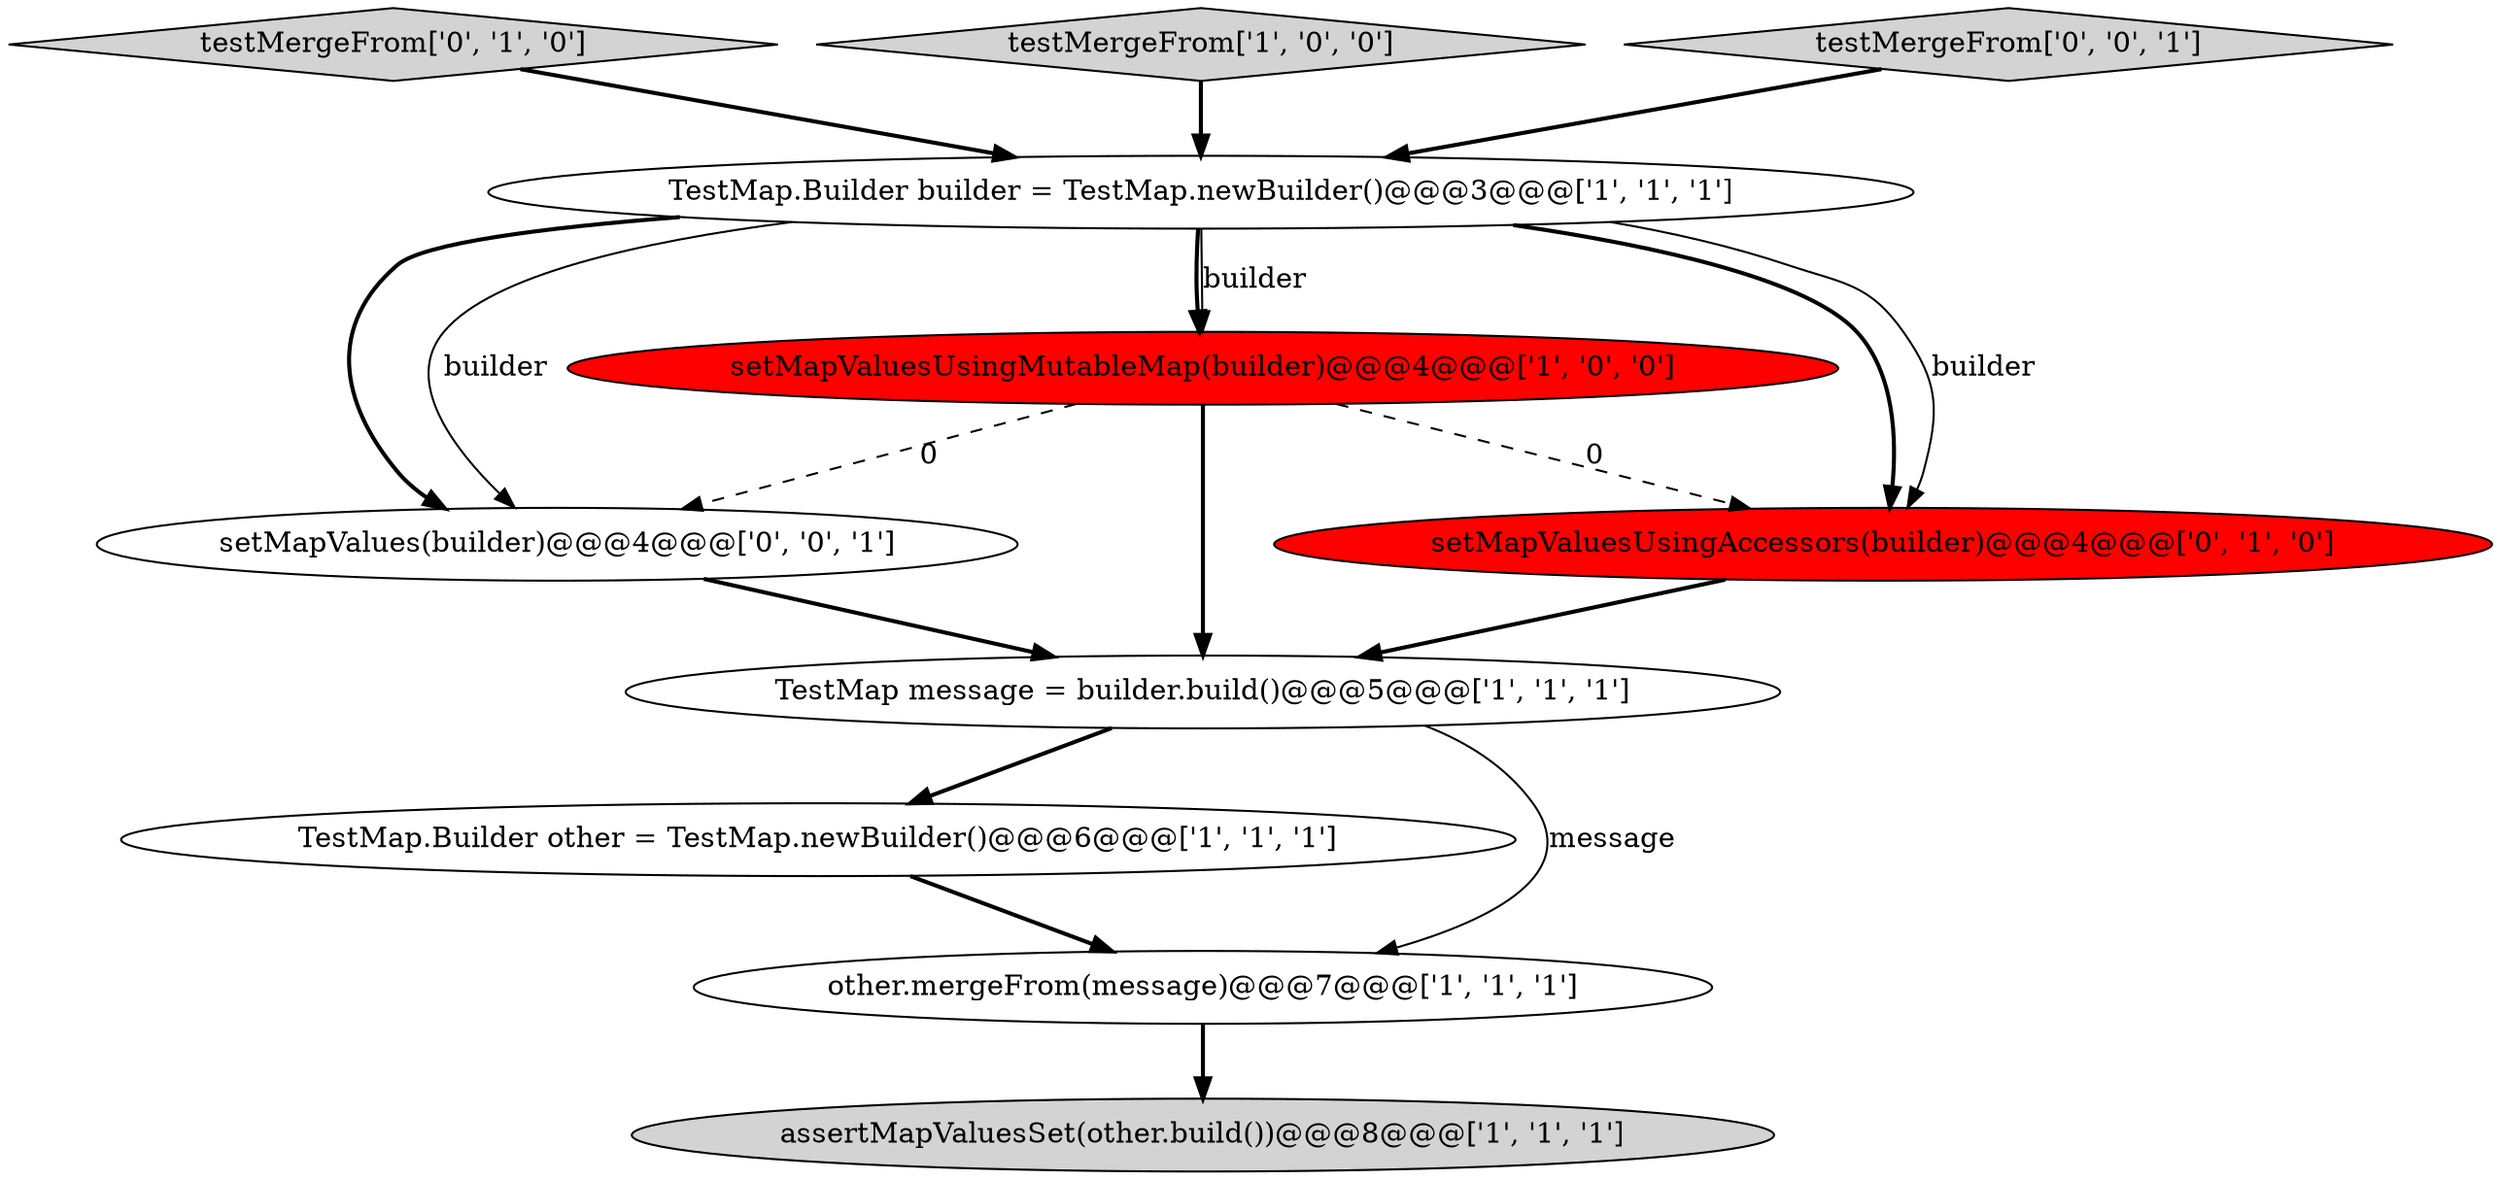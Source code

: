 digraph {
7 [style = filled, label = "testMergeFrom['0', '1', '0']", fillcolor = lightgray, shape = diamond image = "AAA0AAABBB2BBB"];
1 [style = filled, label = "TestMap.Builder other = TestMap.newBuilder()@@@6@@@['1', '1', '1']", fillcolor = white, shape = ellipse image = "AAA0AAABBB1BBB"];
5 [style = filled, label = "TestMap.Builder builder = TestMap.newBuilder()@@@3@@@['1', '1', '1']", fillcolor = white, shape = ellipse image = "AAA0AAABBB1BBB"];
9 [style = filled, label = "setMapValues(builder)@@@4@@@['0', '0', '1']", fillcolor = white, shape = ellipse image = "AAA0AAABBB3BBB"];
3 [style = filled, label = "TestMap message = builder.build()@@@5@@@['1', '1', '1']", fillcolor = white, shape = ellipse image = "AAA0AAABBB1BBB"];
4 [style = filled, label = "testMergeFrom['1', '0', '0']", fillcolor = lightgray, shape = diamond image = "AAA0AAABBB1BBB"];
8 [style = filled, label = "setMapValuesUsingAccessors(builder)@@@4@@@['0', '1', '0']", fillcolor = red, shape = ellipse image = "AAA1AAABBB2BBB"];
2 [style = filled, label = "assertMapValuesSet(other.build())@@@8@@@['1', '1', '1']", fillcolor = lightgray, shape = ellipse image = "AAA0AAABBB1BBB"];
6 [style = filled, label = "other.mergeFrom(message)@@@7@@@['1', '1', '1']", fillcolor = white, shape = ellipse image = "AAA0AAABBB1BBB"];
10 [style = filled, label = "testMergeFrom['0', '0', '1']", fillcolor = lightgray, shape = diamond image = "AAA0AAABBB3BBB"];
0 [style = filled, label = "setMapValuesUsingMutableMap(builder)@@@4@@@['1', '0', '0']", fillcolor = red, shape = ellipse image = "AAA1AAABBB1BBB"];
0->3 [style = bold, label=""];
9->3 [style = bold, label=""];
0->8 [style = dashed, label="0"];
5->8 [style = bold, label=""];
7->5 [style = bold, label=""];
1->6 [style = bold, label=""];
0->9 [style = dashed, label="0"];
10->5 [style = bold, label=""];
5->8 [style = solid, label="builder"];
5->0 [style = bold, label=""];
3->1 [style = bold, label=""];
5->9 [style = bold, label=""];
4->5 [style = bold, label=""];
5->0 [style = solid, label="builder"];
5->9 [style = solid, label="builder"];
8->3 [style = bold, label=""];
6->2 [style = bold, label=""];
3->6 [style = solid, label="message"];
}
